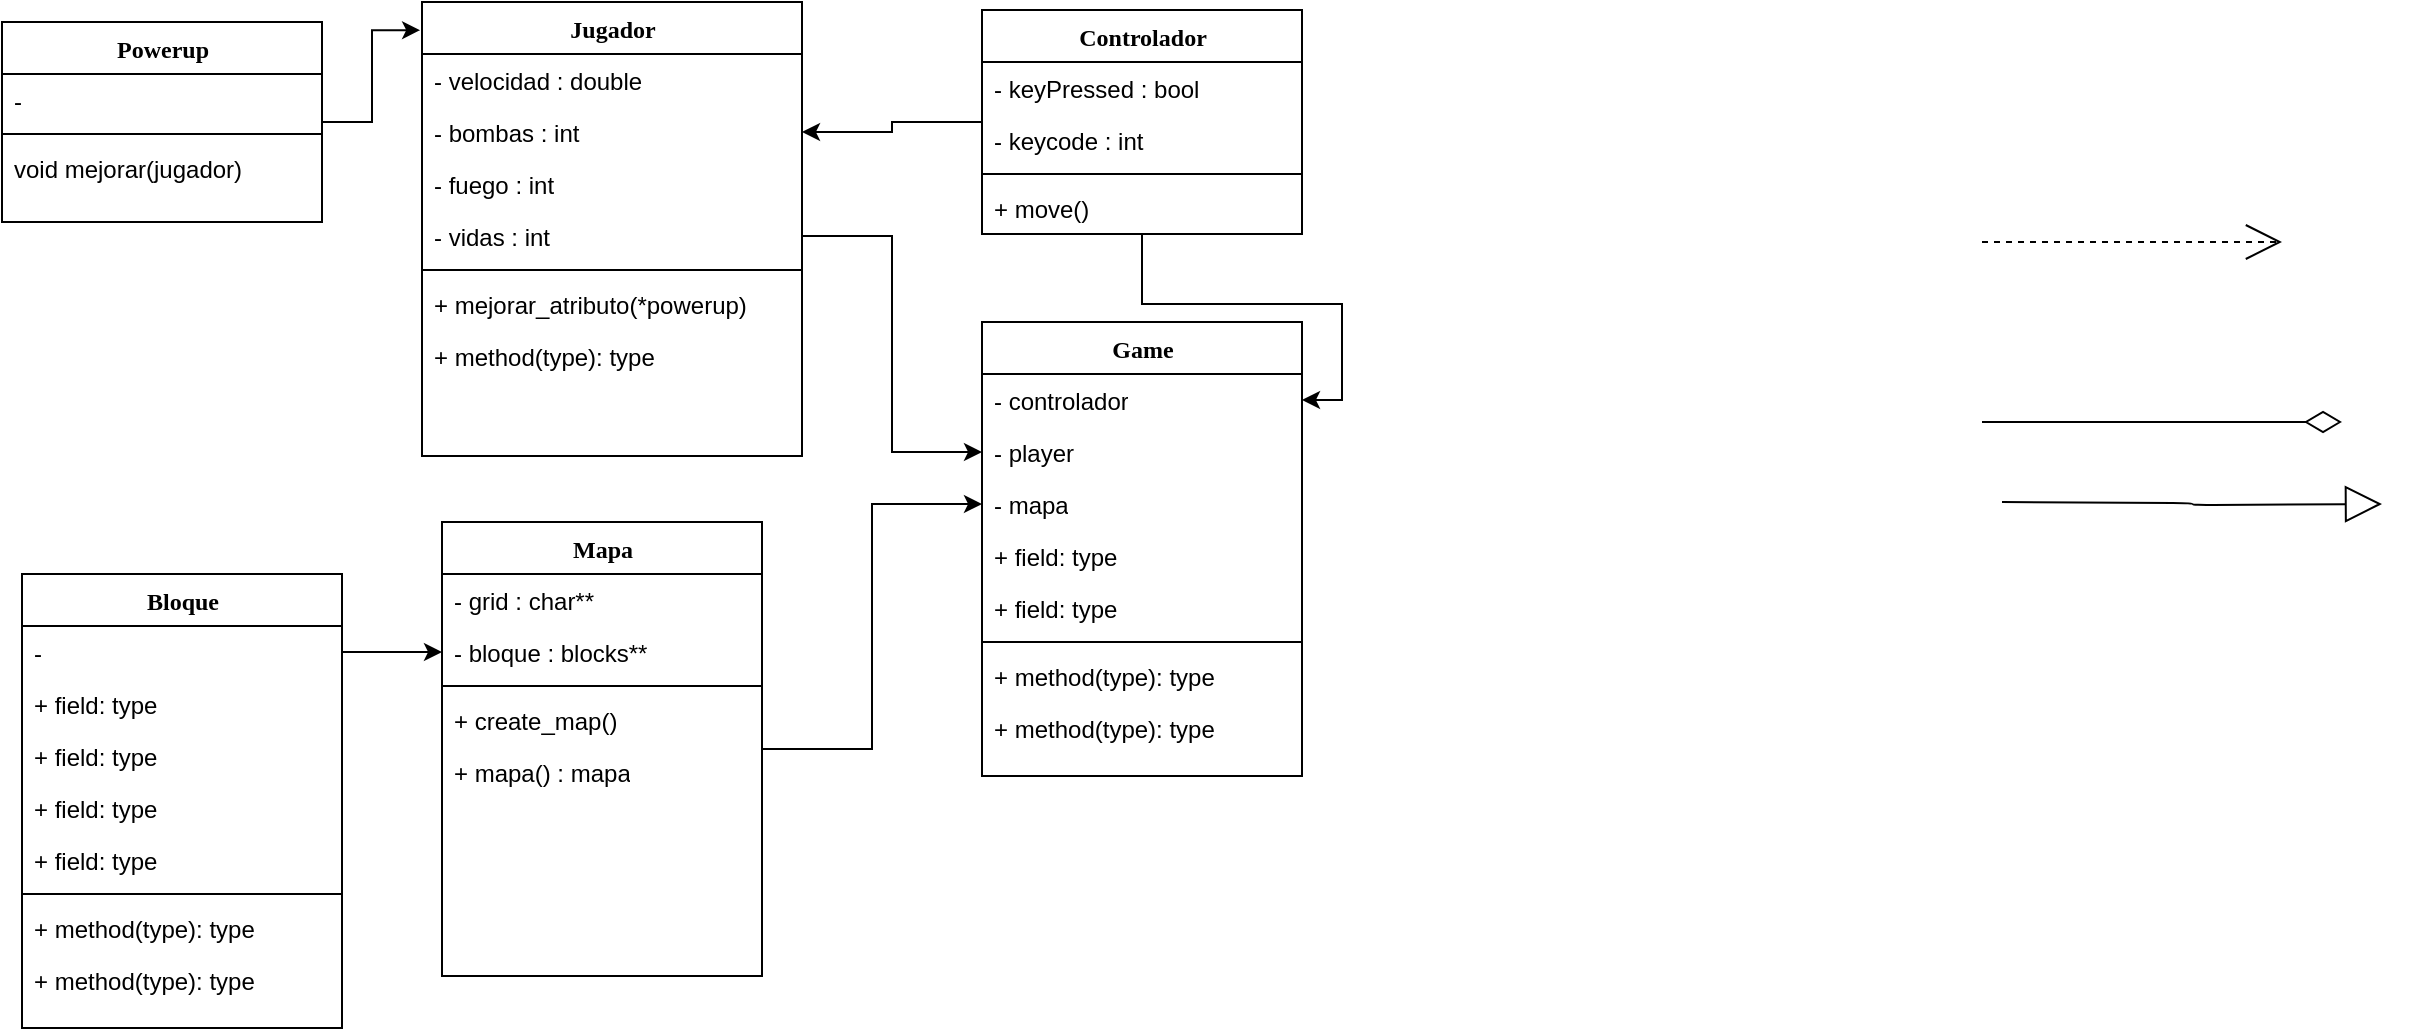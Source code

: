 <mxfile version="24.5.2" type="github">
  <diagram name="Page-1" id="9f46799a-70d6-7492-0946-bef42562c5a5">
    <mxGraphModel dx="2219" dy="473" grid="1" gridSize="10" guides="1" tooltips="1" connect="1" arrows="1" fold="1" page="1" pageScale="1" pageWidth="1100" pageHeight="850" background="none" math="0" shadow="0">
      <root>
        <mxCell id="0" />
        <mxCell id="1" parent="0" />
        <mxCell id="78961159f06e98e8-17" value="Bloque" style="swimlane;html=1;fontStyle=1;align=center;verticalAlign=top;childLayout=stackLayout;horizontal=1;startSize=26;horizontalStack=0;resizeParent=1;resizeLast=0;collapsible=1;marginBottom=0;swimlaneFillColor=#ffffff;rounded=0;shadow=0;comic=0;labelBackgroundColor=none;strokeWidth=1;fillColor=none;fontFamily=Verdana;fontSize=12" parent="1" vertex="1">
          <mxGeometry x="-150" y="336" width="160" height="227" as="geometry" />
        </mxCell>
        <mxCell id="78961159f06e98e8-21" value="-&amp;nbsp;" style="text;html=1;strokeColor=none;fillColor=none;align=left;verticalAlign=top;spacingLeft=4;spacingRight=4;whiteSpace=wrap;overflow=hidden;rotatable=0;points=[[0,0.5],[1,0.5]];portConstraint=eastwest;" parent="78961159f06e98e8-17" vertex="1">
          <mxGeometry y="26" width="160" height="26" as="geometry" />
        </mxCell>
        <mxCell id="78961159f06e98e8-23" value="+ field: type" style="text;html=1;strokeColor=none;fillColor=none;align=left;verticalAlign=top;spacingLeft=4;spacingRight=4;whiteSpace=wrap;overflow=hidden;rotatable=0;points=[[0,0.5],[1,0.5]];portConstraint=eastwest;" parent="78961159f06e98e8-17" vertex="1">
          <mxGeometry y="52" width="160" height="26" as="geometry" />
        </mxCell>
        <mxCell id="78961159f06e98e8-25" value="+ field: type" style="text;html=1;strokeColor=none;fillColor=none;align=left;verticalAlign=top;spacingLeft=4;spacingRight=4;whiteSpace=wrap;overflow=hidden;rotatable=0;points=[[0,0.5],[1,0.5]];portConstraint=eastwest;" parent="78961159f06e98e8-17" vertex="1">
          <mxGeometry y="78" width="160" height="26" as="geometry" />
        </mxCell>
        <mxCell id="78961159f06e98e8-26" value="+ field: type" style="text;html=1;strokeColor=none;fillColor=none;align=left;verticalAlign=top;spacingLeft=4;spacingRight=4;whiteSpace=wrap;overflow=hidden;rotatable=0;points=[[0,0.5],[1,0.5]];portConstraint=eastwest;" parent="78961159f06e98e8-17" vertex="1">
          <mxGeometry y="104" width="160" height="26" as="geometry" />
        </mxCell>
        <mxCell id="78961159f06e98e8-24" value="+ field: type" style="text;html=1;strokeColor=none;fillColor=none;align=left;verticalAlign=top;spacingLeft=4;spacingRight=4;whiteSpace=wrap;overflow=hidden;rotatable=0;points=[[0,0.5],[1,0.5]];portConstraint=eastwest;" parent="78961159f06e98e8-17" vertex="1">
          <mxGeometry y="130" width="160" height="26" as="geometry" />
        </mxCell>
        <mxCell id="78961159f06e98e8-19" value="" style="line;html=1;strokeWidth=1;fillColor=none;align=left;verticalAlign=middle;spacingTop=-1;spacingLeft=3;spacingRight=3;rotatable=0;labelPosition=right;points=[];portConstraint=eastwest;" parent="78961159f06e98e8-17" vertex="1">
          <mxGeometry y="156" width="160" height="8" as="geometry" />
        </mxCell>
        <mxCell id="78961159f06e98e8-20" value="+ method(type): type" style="text;html=1;strokeColor=none;fillColor=none;align=left;verticalAlign=top;spacingLeft=4;spacingRight=4;whiteSpace=wrap;overflow=hidden;rotatable=0;points=[[0,0.5],[1,0.5]];portConstraint=eastwest;" parent="78961159f06e98e8-17" vertex="1">
          <mxGeometry y="164" width="160" height="26" as="geometry" />
        </mxCell>
        <mxCell id="78961159f06e98e8-27" value="+ method(type): type" style="text;html=1;strokeColor=none;fillColor=none;align=left;verticalAlign=top;spacingLeft=4;spacingRight=4;whiteSpace=wrap;overflow=hidden;rotatable=0;points=[[0,0.5],[1,0.5]];portConstraint=eastwest;" parent="78961159f06e98e8-17" vertex="1">
          <mxGeometry y="190" width="160" height="26" as="geometry" />
        </mxCell>
        <mxCell id="78961159f06e98e8-122" style="edgeStyle=elbowEdgeStyle;html=1;labelBackgroundColor=none;startFill=0;startSize=8;endArrow=open;endFill=0;endSize=16;fontFamily=Verdana;fontSize=12;elbow=vertical;dashed=1;" parent="1" edge="1">
          <mxGeometry relative="1" as="geometry">
            <mxPoint x="830" y="170" as="sourcePoint" />
            <mxPoint x="980" y="170" as="targetPoint" />
          </mxGeometry>
        </mxCell>
        <mxCell id="78961159f06e98e8-127" style="edgeStyle=orthogonalEdgeStyle;html=1;labelBackgroundColor=none;startFill=0;startSize=8;endArrow=block;endFill=0;endSize=16;fontFamily=Verdana;fontSize=12;" parent="1" edge="1">
          <mxGeometry relative="1" as="geometry">
            <mxPoint x="840" y="300" as="sourcePoint" />
            <mxPoint x="1030" y="301" as="targetPoint" />
          </mxGeometry>
        </mxCell>
        <mxCell id="78961159f06e98e8-121" style="edgeStyle=elbowEdgeStyle;html=1;labelBackgroundColor=none;startFill=0;startSize=8;endArrow=diamondThin;endFill=0;endSize=16;fontFamily=Verdana;fontSize=12;elbow=vertical;" parent="1" edge="1">
          <mxGeometry relative="1" as="geometry">
            <mxPoint x="830" y="260" as="sourcePoint" />
            <mxPoint x="1010" y="260" as="targetPoint" />
          </mxGeometry>
        </mxCell>
        <mxCell id="TiaarAnpsX1QxhETifnk-1" value="Game" style="swimlane;html=1;fontStyle=1;align=center;verticalAlign=top;childLayout=stackLayout;horizontal=1;startSize=26;horizontalStack=0;resizeParent=1;resizeLast=0;collapsible=1;marginBottom=0;swimlaneFillColor=#ffffff;rounded=0;shadow=0;comic=0;labelBackgroundColor=none;strokeWidth=1;fillColor=none;fontFamily=Verdana;fontSize=12" parent="1" vertex="1">
          <mxGeometry x="330" y="210" width="160" height="227" as="geometry" />
        </mxCell>
        <mxCell id="TiaarAnpsX1QxhETifnk-2" value="- controlador" style="text;html=1;strokeColor=none;fillColor=none;align=left;verticalAlign=top;spacingLeft=4;spacingRight=4;whiteSpace=wrap;overflow=hidden;rotatable=0;points=[[0,0.5],[1,0.5]];portConstraint=eastwest;" parent="TiaarAnpsX1QxhETifnk-1" vertex="1">
          <mxGeometry y="26" width="160" height="26" as="geometry" />
        </mxCell>
        <mxCell id="TiaarAnpsX1QxhETifnk-3" value="- player" style="text;html=1;strokeColor=none;fillColor=none;align=left;verticalAlign=top;spacingLeft=4;spacingRight=4;whiteSpace=wrap;overflow=hidden;rotatable=0;points=[[0,0.5],[1,0.5]];portConstraint=eastwest;" parent="TiaarAnpsX1QxhETifnk-1" vertex="1">
          <mxGeometry y="52" width="160" height="26" as="geometry" />
        </mxCell>
        <mxCell id="TiaarAnpsX1QxhETifnk-4" value="- mapa" style="text;html=1;strokeColor=none;fillColor=none;align=left;verticalAlign=top;spacingLeft=4;spacingRight=4;whiteSpace=wrap;overflow=hidden;rotatable=0;points=[[0,0.5],[1,0.5]];portConstraint=eastwest;" parent="TiaarAnpsX1QxhETifnk-1" vertex="1">
          <mxGeometry y="78" width="160" height="26" as="geometry" />
        </mxCell>
        <mxCell id="TiaarAnpsX1QxhETifnk-5" value="+ field: type" style="text;html=1;strokeColor=none;fillColor=none;align=left;verticalAlign=top;spacingLeft=4;spacingRight=4;whiteSpace=wrap;overflow=hidden;rotatable=0;points=[[0,0.5],[1,0.5]];portConstraint=eastwest;" parent="TiaarAnpsX1QxhETifnk-1" vertex="1">
          <mxGeometry y="104" width="160" height="26" as="geometry" />
        </mxCell>
        <mxCell id="TiaarAnpsX1QxhETifnk-6" value="+ field: type" style="text;html=1;strokeColor=none;fillColor=none;align=left;verticalAlign=top;spacingLeft=4;spacingRight=4;whiteSpace=wrap;overflow=hidden;rotatable=0;points=[[0,0.5],[1,0.5]];portConstraint=eastwest;" parent="TiaarAnpsX1QxhETifnk-1" vertex="1">
          <mxGeometry y="130" width="160" height="26" as="geometry" />
        </mxCell>
        <mxCell id="TiaarAnpsX1QxhETifnk-7" value="" style="line;html=1;strokeWidth=1;fillColor=none;align=left;verticalAlign=middle;spacingTop=-1;spacingLeft=3;spacingRight=3;rotatable=0;labelPosition=right;points=[];portConstraint=eastwest;" parent="TiaarAnpsX1QxhETifnk-1" vertex="1">
          <mxGeometry y="156" width="160" height="8" as="geometry" />
        </mxCell>
        <mxCell id="TiaarAnpsX1QxhETifnk-8" value="+ method(type): type" style="text;html=1;strokeColor=none;fillColor=none;align=left;verticalAlign=top;spacingLeft=4;spacingRight=4;whiteSpace=wrap;overflow=hidden;rotatable=0;points=[[0,0.5],[1,0.5]];portConstraint=eastwest;" parent="TiaarAnpsX1QxhETifnk-1" vertex="1">
          <mxGeometry y="164" width="160" height="26" as="geometry" />
        </mxCell>
        <mxCell id="TiaarAnpsX1QxhETifnk-9" value="+ method(type): type" style="text;html=1;strokeColor=none;fillColor=none;align=left;verticalAlign=top;spacingLeft=4;spacingRight=4;whiteSpace=wrap;overflow=hidden;rotatable=0;points=[[0,0.5],[1,0.5]];portConstraint=eastwest;" parent="TiaarAnpsX1QxhETifnk-1" vertex="1">
          <mxGeometry y="190" width="160" height="26" as="geometry" />
        </mxCell>
        <mxCell id="Gc5wYlzCaV4DiYrXsb7y-21" style="edgeStyle=orthogonalEdgeStyle;rounded=0;orthogonalLoop=1;jettySize=auto;html=1;entryX=1;entryY=0.5;entryDx=0;entryDy=0;" edge="1" parent="1" source="TiaarAnpsX1QxhETifnk-10" target="TiaarAnpsX1QxhETifnk-2">
          <mxGeometry relative="1" as="geometry" />
        </mxCell>
        <mxCell id="Gc5wYlzCaV4DiYrXsb7y-25" style="edgeStyle=orthogonalEdgeStyle;rounded=0;orthogonalLoop=1;jettySize=auto;html=1;entryX=1;entryY=0.5;entryDx=0;entryDy=0;" edge="1" parent="1" source="TiaarAnpsX1QxhETifnk-10" target="TiaarAnpsX1QxhETifnk-21">
          <mxGeometry relative="1" as="geometry" />
        </mxCell>
        <mxCell id="TiaarAnpsX1QxhETifnk-10" value="Controlador" style="swimlane;html=1;fontStyle=1;align=center;verticalAlign=top;childLayout=stackLayout;horizontal=1;startSize=26;horizontalStack=0;resizeParent=1;resizeLast=0;collapsible=1;marginBottom=0;swimlaneFillColor=#ffffff;rounded=0;shadow=0;comic=0;labelBackgroundColor=none;strokeWidth=1;fillColor=none;fontFamily=Verdana;fontSize=12" parent="1" vertex="1">
          <mxGeometry x="330" y="54" width="160" height="112" as="geometry" />
        </mxCell>
        <mxCell id="TiaarAnpsX1QxhETifnk-12" value="- keyPressed : bool" style="text;html=1;strokeColor=none;fillColor=none;align=left;verticalAlign=top;spacingLeft=4;spacingRight=4;whiteSpace=wrap;overflow=hidden;rotatable=0;points=[[0,0.5],[1,0.5]];portConstraint=eastwest;" parent="TiaarAnpsX1QxhETifnk-10" vertex="1">
          <mxGeometry y="26" width="160" height="26" as="geometry" />
        </mxCell>
        <mxCell id="TiaarAnpsX1QxhETifnk-13" value="- keycode : int" style="text;html=1;strokeColor=none;fillColor=none;align=left;verticalAlign=top;spacingLeft=4;spacingRight=4;whiteSpace=wrap;overflow=hidden;rotatable=0;points=[[0,0.5],[1,0.5]];portConstraint=eastwest;" parent="TiaarAnpsX1QxhETifnk-10" vertex="1">
          <mxGeometry y="52" width="160" height="26" as="geometry" />
        </mxCell>
        <mxCell id="TiaarAnpsX1QxhETifnk-16" value="" style="line;html=1;strokeWidth=1;fillColor=none;align=left;verticalAlign=middle;spacingTop=-1;spacingLeft=3;spacingRight=3;rotatable=0;labelPosition=right;points=[];portConstraint=eastwest;" parent="TiaarAnpsX1QxhETifnk-10" vertex="1">
          <mxGeometry y="78" width="160" height="8" as="geometry" />
        </mxCell>
        <mxCell id="TiaarAnpsX1QxhETifnk-17" value="+ move()" style="text;html=1;strokeColor=none;fillColor=none;align=left;verticalAlign=top;spacingLeft=4;spacingRight=4;whiteSpace=wrap;overflow=hidden;rotatable=0;points=[[0,0.5],[1,0.5]];portConstraint=eastwest;" parent="TiaarAnpsX1QxhETifnk-10" vertex="1">
          <mxGeometry y="86" width="160" height="26" as="geometry" />
        </mxCell>
        <mxCell id="TiaarAnpsX1QxhETifnk-19" value="Jugador" style="swimlane;html=1;fontStyle=1;align=center;verticalAlign=top;childLayout=stackLayout;horizontal=1;startSize=26;horizontalStack=0;resizeParent=1;resizeLast=0;collapsible=1;marginBottom=0;swimlaneFillColor=#ffffff;rounded=0;shadow=0;comic=0;labelBackgroundColor=none;strokeWidth=1;fillColor=none;fontFamily=Verdana;fontSize=12" parent="1" vertex="1">
          <mxGeometry x="50" y="50" width="190" height="227" as="geometry" />
        </mxCell>
        <mxCell id="TiaarAnpsX1QxhETifnk-20" value="- velocidad : double" style="text;html=1;strokeColor=none;fillColor=none;align=left;verticalAlign=top;spacingLeft=4;spacingRight=4;whiteSpace=wrap;overflow=hidden;rotatable=0;points=[[0,0.5],[1,0.5]];portConstraint=eastwest;" parent="TiaarAnpsX1QxhETifnk-19" vertex="1">
          <mxGeometry y="26" width="190" height="26" as="geometry" />
        </mxCell>
        <mxCell id="TiaarAnpsX1QxhETifnk-21" value="- bombas : int" style="text;html=1;strokeColor=none;fillColor=none;align=left;verticalAlign=top;spacingLeft=4;spacingRight=4;whiteSpace=wrap;overflow=hidden;rotatable=0;points=[[0,0.5],[1,0.5]];portConstraint=eastwest;" parent="TiaarAnpsX1QxhETifnk-19" vertex="1">
          <mxGeometry y="52" width="190" height="26" as="geometry" />
        </mxCell>
        <mxCell id="TiaarAnpsX1QxhETifnk-22" value="- fuego : int" style="text;html=1;strokeColor=none;fillColor=none;align=left;verticalAlign=top;spacingLeft=4;spacingRight=4;whiteSpace=wrap;overflow=hidden;rotatable=0;points=[[0,0.5],[1,0.5]];portConstraint=eastwest;" parent="TiaarAnpsX1QxhETifnk-19" vertex="1">
          <mxGeometry y="78" width="190" height="26" as="geometry" />
        </mxCell>
        <mxCell id="TiaarAnpsX1QxhETifnk-23" value="- vidas : int" style="text;html=1;strokeColor=none;fillColor=none;align=left;verticalAlign=top;spacingLeft=4;spacingRight=4;whiteSpace=wrap;overflow=hidden;rotatable=0;points=[[0,0.5],[1,0.5]];portConstraint=eastwest;" parent="TiaarAnpsX1QxhETifnk-19" vertex="1">
          <mxGeometry y="104" width="190" height="26" as="geometry" />
        </mxCell>
        <mxCell id="TiaarAnpsX1QxhETifnk-25" value="" style="line;html=1;strokeWidth=1;fillColor=none;align=left;verticalAlign=middle;spacingTop=-1;spacingLeft=3;spacingRight=3;rotatable=0;labelPosition=right;points=[];portConstraint=eastwest;" parent="TiaarAnpsX1QxhETifnk-19" vertex="1">
          <mxGeometry y="130" width="190" height="8" as="geometry" />
        </mxCell>
        <mxCell id="TiaarAnpsX1QxhETifnk-26" value="+ mejorar_atributo(*powerup)" style="text;html=1;strokeColor=none;fillColor=none;align=left;verticalAlign=top;spacingLeft=4;spacingRight=4;whiteSpace=wrap;overflow=hidden;rotatable=0;points=[[0,0.5],[1,0.5]];portConstraint=eastwest;" parent="TiaarAnpsX1QxhETifnk-19" vertex="1">
          <mxGeometry y="138" width="190" height="26" as="geometry" />
        </mxCell>
        <mxCell id="TiaarAnpsX1QxhETifnk-27" value="+ method(type): type" style="text;html=1;strokeColor=none;fillColor=none;align=left;verticalAlign=top;spacingLeft=4;spacingRight=4;whiteSpace=wrap;overflow=hidden;rotatable=0;points=[[0,0.5],[1,0.5]];portConstraint=eastwest;" parent="TiaarAnpsX1QxhETifnk-19" vertex="1">
          <mxGeometry y="164" width="190" height="26" as="geometry" />
        </mxCell>
        <mxCell id="Gc5wYlzCaV4DiYrXsb7y-1" value="Powerup" style="swimlane;html=1;fontStyle=1;align=center;verticalAlign=top;childLayout=stackLayout;horizontal=1;startSize=26;horizontalStack=0;resizeParent=1;resizeLast=0;collapsible=1;marginBottom=0;swimlaneFillColor=#ffffff;rounded=0;shadow=0;comic=0;labelBackgroundColor=none;strokeWidth=1;fillColor=none;fontFamily=Verdana;fontSize=12" vertex="1" parent="1">
          <mxGeometry x="-160" y="60" width="160" height="100" as="geometry" />
        </mxCell>
        <mxCell id="Gc5wYlzCaV4DiYrXsb7y-2" value="-&amp;nbsp;" style="text;html=1;strokeColor=none;fillColor=none;align=left;verticalAlign=top;spacingLeft=4;spacingRight=4;whiteSpace=wrap;overflow=hidden;rotatable=0;points=[[0,0.5],[1,0.5]];portConstraint=eastwest;" vertex="1" parent="Gc5wYlzCaV4DiYrXsb7y-1">
          <mxGeometry y="26" width="160" height="26" as="geometry" />
        </mxCell>
        <mxCell id="Gc5wYlzCaV4DiYrXsb7y-7" value="" style="line;html=1;strokeWidth=1;fillColor=none;align=left;verticalAlign=middle;spacingTop=-1;spacingLeft=3;spacingRight=3;rotatable=0;labelPosition=right;points=[];portConstraint=eastwest;" vertex="1" parent="Gc5wYlzCaV4DiYrXsb7y-1">
          <mxGeometry y="52" width="160" height="8" as="geometry" />
        </mxCell>
        <mxCell id="Gc5wYlzCaV4DiYrXsb7y-9" value="void mejorar(jugador)" style="text;html=1;strokeColor=none;fillColor=none;align=left;verticalAlign=top;spacingLeft=4;spacingRight=4;whiteSpace=wrap;overflow=hidden;rotatable=0;points=[[0,0.5],[1,0.5]];portConstraint=eastwest;" vertex="1" parent="Gc5wYlzCaV4DiYrXsb7y-1">
          <mxGeometry y="60" width="160" height="26" as="geometry" />
        </mxCell>
        <mxCell id="Gc5wYlzCaV4DiYrXsb7y-10" style="edgeStyle=orthogonalEdgeStyle;rounded=0;orthogonalLoop=1;jettySize=auto;html=1;entryX=-0.005;entryY=0.062;entryDx=0;entryDy=0;entryPerimeter=0;" edge="1" parent="1" source="Gc5wYlzCaV4DiYrXsb7y-1" target="TiaarAnpsX1QxhETifnk-19">
          <mxGeometry relative="1" as="geometry" />
        </mxCell>
        <mxCell id="Gc5wYlzCaV4DiYrXsb7y-23" style="edgeStyle=orthogonalEdgeStyle;rounded=0;orthogonalLoop=1;jettySize=auto;html=1;entryX=0;entryY=0.5;entryDx=0;entryDy=0;" edge="1" parent="1" source="Gc5wYlzCaV4DiYrXsb7y-11" target="TiaarAnpsX1QxhETifnk-4">
          <mxGeometry relative="1" as="geometry" />
        </mxCell>
        <mxCell id="Gc5wYlzCaV4DiYrXsb7y-11" value="Mapa" style="swimlane;html=1;fontStyle=1;align=center;verticalAlign=top;childLayout=stackLayout;horizontal=1;startSize=26;horizontalStack=0;resizeParent=1;resizeLast=0;collapsible=1;marginBottom=0;swimlaneFillColor=#ffffff;rounded=0;shadow=0;comic=0;labelBackgroundColor=none;strokeWidth=1;fillColor=none;fontFamily=Verdana;fontSize=12" vertex="1" parent="1">
          <mxGeometry x="60" y="310" width="160" height="227" as="geometry" />
        </mxCell>
        <mxCell id="Gc5wYlzCaV4DiYrXsb7y-13" value="- grid : char**" style="text;html=1;strokeColor=none;fillColor=none;align=left;verticalAlign=top;spacingLeft=4;spacingRight=4;whiteSpace=wrap;overflow=hidden;rotatable=0;points=[[0,0.5],[1,0.5]];portConstraint=eastwest;" vertex="1" parent="Gc5wYlzCaV4DiYrXsb7y-11">
          <mxGeometry y="26" width="160" height="26" as="geometry" />
        </mxCell>
        <mxCell id="Gc5wYlzCaV4DiYrXsb7y-12" value="- bloque : blocks**" style="text;html=1;strokeColor=none;fillColor=none;align=left;verticalAlign=top;spacingLeft=4;spacingRight=4;whiteSpace=wrap;overflow=hidden;rotatable=0;points=[[0,0.5],[1,0.5]];portConstraint=eastwest;" vertex="1" parent="Gc5wYlzCaV4DiYrXsb7y-11">
          <mxGeometry y="52" width="160" height="26" as="geometry" />
        </mxCell>
        <mxCell id="Gc5wYlzCaV4DiYrXsb7y-17" value="" style="line;html=1;strokeWidth=1;fillColor=none;align=left;verticalAlign=middle;spacingTop=-1;spacingLeft=3;spacingRight=3;rotatable=0;labelPosition=right;points=[];portConstraint=eastwest;" vertex="1" parent="Gc5wYlzCaV4DiYrXsb7y-11">
          <mxGeometry y="78" width="160" height="8" as="geometry" />
        </mxCell>
        <mxCell id="Gc5wYlzCaV4DiYrXsb7y-19" value="+ create_map()" style="text;html=1;strokeColor=none;fillColor=none;align=left;verticalAlign=top;spacingLeft=4;spacingRight=4;whiteSpace=wrap;overflow=hidden;rotatable=0;points=[[0,0.5],[1,0.5]];portConstraint=eastwest;" vertex="1" parent="Gc5wYlzCaV4DiYrXsb7y-11">
          <mxGeometry y="86" width="160" height="26" as="geometry" />
        </mxCell>
        <mxCell id="Gc5wYlzCaV4DiYrXsb7y-22" value="+ mapa() : mapa" style="text;html=1;strokeColor=none;fillColor=none;align=left;verticalAlign=top;spacingLeft=4;spacingRight=4;whiteSpace=wrap;overflow=hidden;rotatable=0;points=[[0,0.5],[1,0.5]];portConstraint=eastwest;" vertex="1" parent="Gc5wYlzCaV4DiYrXsb7y-11">
          <mxGeometry y="112" width="160" height="26" as="geometry" />
        </mxCell>
        <mxCell id="Gc5wYlzCaV4DiYrXsb7y-20" style="edgeStyle=orthogonalEdgeStyle;rounded=0;orthogonalLoop=1;jettySize=auto;html=1;" edge="1" parent="1" source="78961159f06e98e8-21" target="Gc5wYlzCaV4DiYrXsb7y-12">
          <mxGeometry relative="1" as="geometry" />
        </mxCell>
        <mxCell id="Gc5wYlzCaV4DiYrXsb7y-24" style="edgeStyle=orthogonalEdgeStyle;rounded=0;orthogonalLoop=1;jettySize=auto;html=1;entryX=0;entryY=0.5;entryDx=0;entryDy=0;" edge="1" parent="1" source="TiaarAnpsX1QxhETifnk-23" target="TiaarAnpsX1QxhETifnk-3">
          <mxGeometry relative="1" as="geometry" />
        </mxCell>
      </root>
    </mxGraphModel>
  </diagram>
</mxfile>
